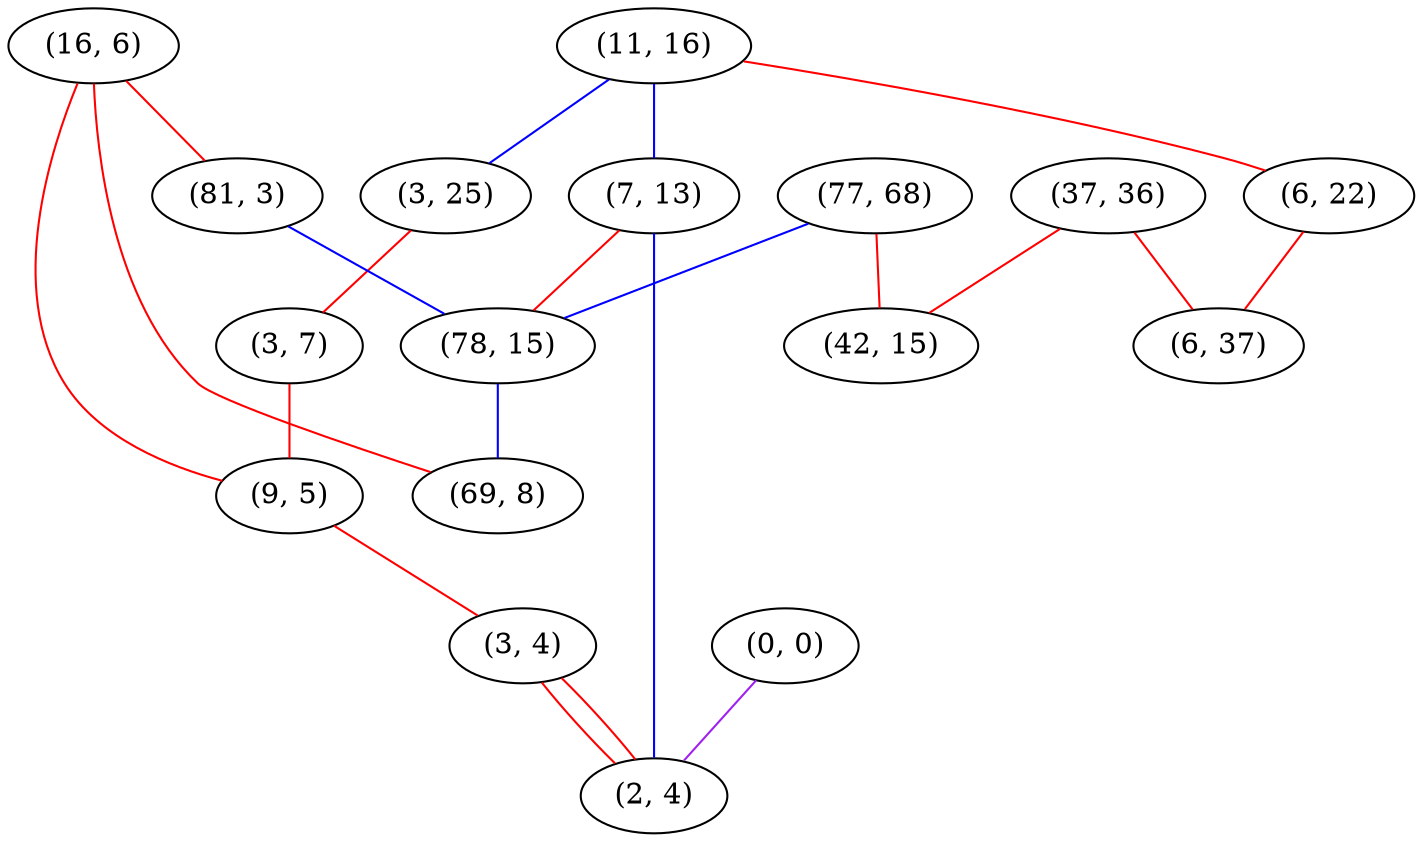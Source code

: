 graph "" {
"(11, 16)";
"(16, 6)";
"(37, 36)";
"(3, 25)";
"(77, 68)";
"(6, 22)";
"(7, 13)";
"(0, 0)";
"(42, 15)";
"(81, 3)";
"(78, 15)";
"(6, 37)";
"(3, 7)";
"(9, 5)";
"(3, 4)";
"(2, 4)";
"(69, 8)";
"(11, 16)" -- "(3, 25)"  [color=blue, key=0, weight=3];
"(11, 16)" -- "(7, 13)"  [color=blue, key=0, weight=3];
"(11, 16)" -- "(6, 22)"  [color=red, key=0, weight=1];
"(16, 6)" -- "(9, 5)"  [color=red, key=0, weight=1];
"(16, 6)" -- "(81, 3)"  [color=red, key=0, weight=1];
"(16, 6)" -- "(69, 8)"  [color=red, key=0, weight=1];
"(37, 36)" -- "(42, 15)"  [color=red, key=0, weight=1];
"(37, 36)" -- "(6, 37)"  [color=red, key=0, weight=1];
"(3, 25)" -- "(3, 7)"  [color=red, key=0, weight=1];
"(77, 68)" -- "(42, 15)"  [color=red, key=0, weight=1];
"(77, 68)" -- "(78, 15)"  [color=blue, key=0, weight=3];
"(6, 22)" -- "(6, 37)"  [color=red, key=0, weight=1];
"(7, 13)" -- "(78, 15)"  [color=red, key=0, weight=1];
"(7, 13)" -- "(2, 4)"  [color=blue, key=0, weight=3];
"(0, 0)" -- "(2, 4)"  [color=purple, key=0, weight=4];
"(81, 3)" -- "(78, 15)"  [color=blue, key=0, weight=3];
"(78, 15)" -- "(69, 8)"  [color=blue, key=0, weight=3];
"(3, 7)" -- "(9, 5)"  [color=red, key=0, weight=1];
"(9, 5)" -- "(3, 4)"  [color=red, key=0, weight=1];
"(3, 4)" -- "(2, 4)"  [color=red, key=0, weight=1];
"(3, 4)" -- "(2, 4)"  [color=red, key=1, weight=1];
}
